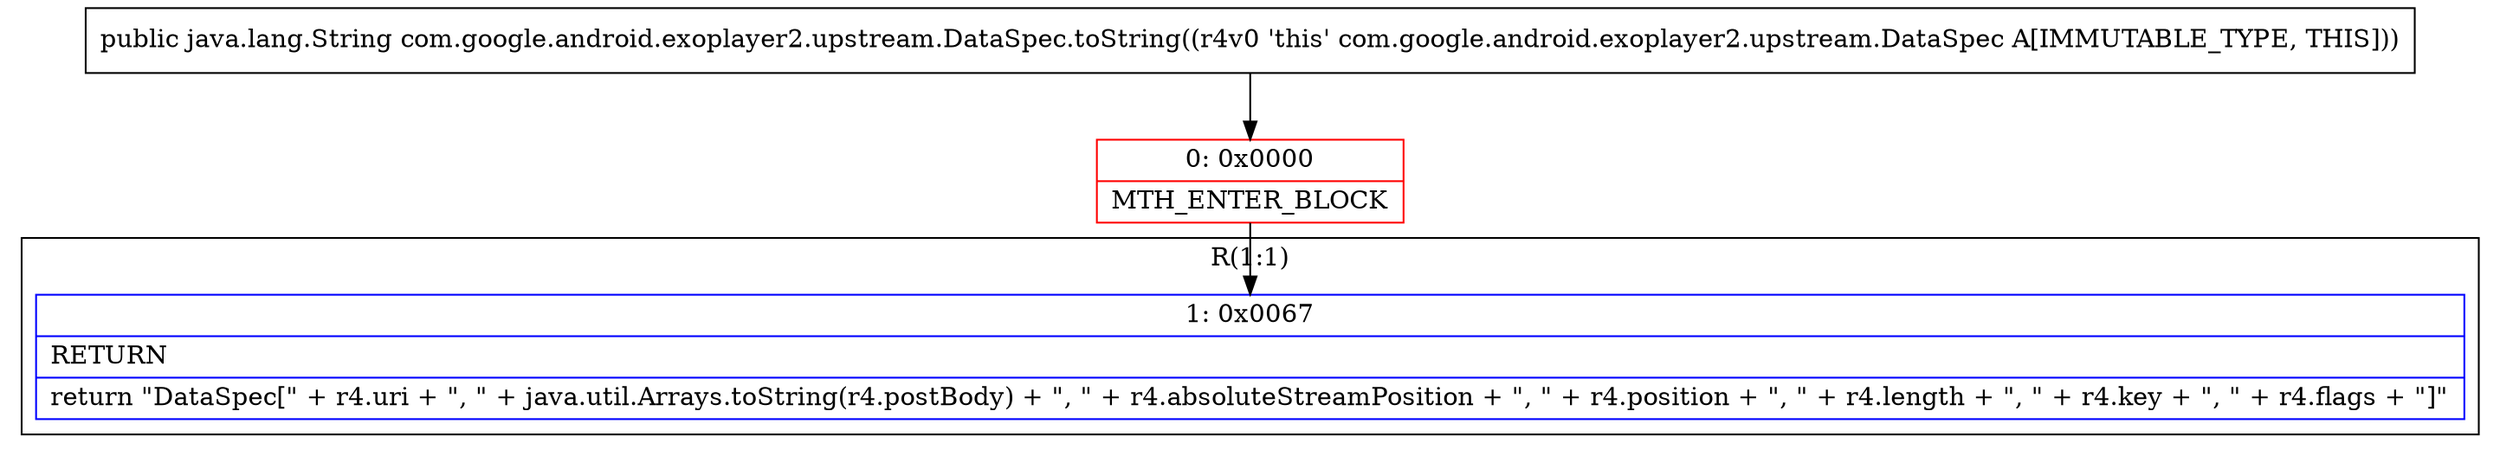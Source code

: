 digraph "CFG forcom.google.android.exoplayer2.upstream.DataSpec.toString()Ljava\/lang\/String;" {
subgraph cluster_Region_572753240 {
label = "R(1:1)";
node [shape=record,color=blue];
Node_1 [shape=record,label="{1\:\ 0x0067|RETURN\l|return \"DataSpec[\" + r4.uri + \", \" + java.util.Arrays.toString(r4.postBody) + \", \" + r4.absoluteStreamPosition + \", \" + r4.position + \", \" + r4.length + \", \" + r4.key + \", \" + r4.flags + \"]\"\l}"];
}
Node_0 [shape=record,color=red,label="{0\:\ 0x0000|MTH_ENTER_BLOCK\l}"];
MethodNode[shape=record,label="{public java.lang.String com.google.android.exoplayer2.upstream.DataSpec.toString((r4v0 'this' com.google.android.exoplayer2.upstream.DataSpec A[IMMUTABLE_TYPE, THIS])) }"];
MethodNode -> Node_0;
Node_0 -> Node_1;
}

